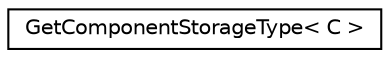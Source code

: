 digraph "Graphical Class Hierarchy"
{
 // LATEX_PDF_SIZE
  edge [fontname="Helvetica",fontsize="10",labelfontname="Helvetica",labelfontsize="10"];
  node [fontname="Helvetica",fontsize="10",shape=record];
  rankdir="LR";
  Node0 [label="GetComponentStorageType\< C \>",height=0.2,width=0.4,color="black", fillcolor="white", style="filled",URL="$struct_get_component_storage_type.html",tooltip=" "];
}
